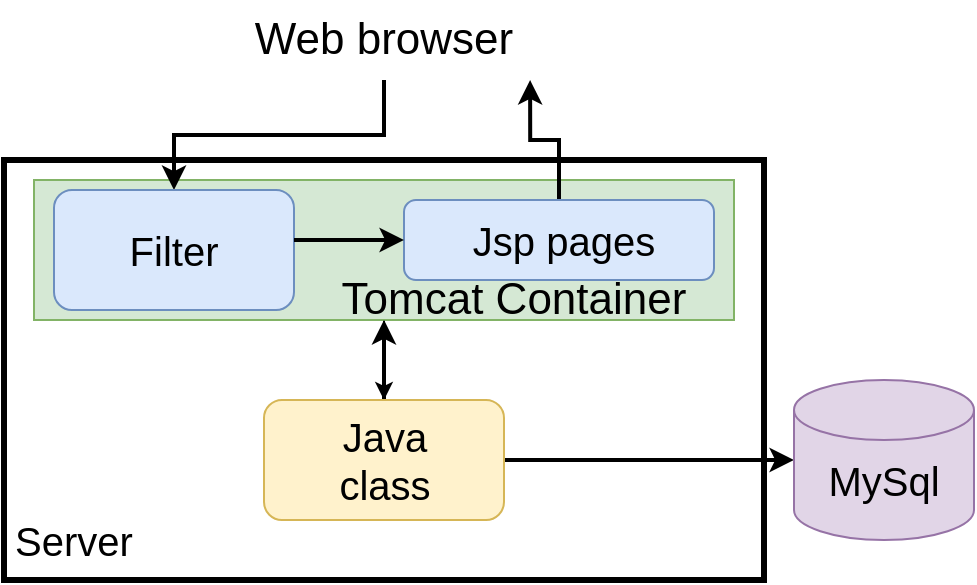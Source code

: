 <mxfile version="14.1.2" type="github">
  <diagram id="5YX6uhkvyJYAJJAbS7bX" name="Tomcat app arch">
    <mxGraphModel dx="1171" dy="640" grid="1" gridSize="10" guides="1" tooltips="1" connect="1" arrows="1" fold="1" page="1" pageScale="1" pageWidth="850" pageHeight="1100" math="0" shadow="0">
      <root>
        <mxCell id="0" />
        <mxCell id="1" parent="0" />
        <mxCell id="KYAVkuJgPmjabkFd_LSZ-15" value="" style="rounded=0;whiteSpace=wrap;html=1;fontSize=20;strokeWidth=3;" vertex="1" parent="1">
          <mxGeometry x="255" y="150" width="380" height="210" as="geometry" />
        </mxCell>
        <mxCell id="KYAVkuJgPmjabkFd_LSZ-9" style="edgeStyle=orthogonalEdgeStyle;rounded=0;orthogonalLoop=1;jettySize=auto;html=1;fontSize=22;" edge="1" parent="1" source="KYAVkuJgPmjabkFd_LSZ-1" target="KYAVkuJgPmjabkFd_LSZ-10">
          <mxGeometry relative="1" as="geometry">
            <mxPoint x="445" y="270" as="targetPoint" />
          </mxGeometry>
        </mxCell>
        <mxCell id="KYAVkuJgPmjabkFd_LSZ-11" style="edgeStyle=orthogonalEdgeStyle;rounded=0;orthogonalLoop=1;jettySize=auto;html=1;fontSize=20;" edge="1" parent="1" source="KYAVkuJgPmjabkFd_LSZ-1">
          <mxGeometry relative="1" as="geometry">
            <mxPoint x="445" y="270" as="targetPoint" />
          </mxGeometry>
        </mxCell>
        <mxCell id="KYAVkuJgPmjabkFd_LSZ-1" value="" style="rounded=0;whiteSpace=wrap;html=1;fillColor=#d5e8d4;strokeColor=#82b366;" vertex="1" parent="1">
          <mxGeometry x="270" y="160" width="350" height="70" as="geometry" />
        </mxCell>
        <mxCell id="KYAVkuJgPmjabkFd_LSZ-24" style="edgeStyle=orthogonalEdgeStyle;rounded=0;orthogonalLoop=1;jettySize=auto;html=1;entryX=0.5;entryY=0;entryDx=0;entryDy=0;fontSize=20;strokeWidth=2;" edge="1" parent="1" source="KYAVkuJgPmjabkFd_LSZ-2" target="KYAVkuJgPmjabkFd_LSZ-17">
          <mxGeometry relative="1" as="geometry" />
        </mxCell>
        <mxCell id="KYAVkuJgPmjabkFd_LSZ-2" value="Web browser" style="text;html=1;strokeColor=none;fillColor=none;align=center;verticalAlign=middle;whiteSpace=wrap;rounded=0;fontSize=22;" vertex="1" parent="1">
          <mxGeometry x="315" y="70" width="260" height="40" as="geometry" />
        </mxCell>
        <mxCell id="KYAVkuJgPmjabkFd_LSZ-6" value="Tomcat Container" style="text;html=1;strokeColor=none;fillColor=none;align=center;verticalAlign=middle;whiteSpace=wrap;rounded=0;fontSize=22;" vertex="1" parent="1">
          <mxGeometry x="400" y="210" width="220" height="20" as="geometry" />
        </mxCell>
        <mxCell id="KYAVkuJgPmjabkFd_LSZ-8" style="edgeStyle=orthogonalEdgeStyle;rounded=0;orthogonalLoop=1;jettySize=auto;html=1;entryX=0.5;entryY=1;entryDx=0;entryDy=0;fontSize=22;strokeWidth=2;" edge="1" parent="1" source="KYAVkuJgPmjabkFd_LSZ-7" target="KYAVkuJgPmjabkFd_LSZ-1">
          <mxGeometry relative="1" as="geometry" />
        </mxCell>
        <mxCell id="KYAVkuJgPmjabkFd_LSZ-14" style="edgeStyle=orthogonalEdgeStyle;rounded=0;orthogonalLoop=1;jettySize=auto;html=1;entryX=0;entryY=0.5;entryDx=0;entryDy=0;entryPerimeter=0;fontSize=20;strokeWidth=2;" edge="1" parent="1" source="KYAVkuJgPmjabkFd_LSZ-7" target="KYAVkuJgPmjabkFd_LSZ-12">
          <mxGeometry relative="1" as="geometry" />
        </mxCell>
        <mxCell id="KYAVkuJgPmjabkFd_LSZ-7" value="" style="rounded=1;whiteSpace=wrap;html=1;fontSize=22;fillColor=#fff2cc;strokeColor=#d6b656;" vertex="1" parent="1">
          <mxGeometry x="385" y="270" width="120" height="60" as="geometry" />
        </mxCell>
        <mxCell id="KYAVkuJgPmjabkFd_LSZ-10" value="Java class" style="text;html=1;strokeColor=none;fillColor=none;align=center;verticalAlign=middle;whiteSpace=wrap;rounded=0;fontSize=20;" vertex="1" parent="1">
          <mxGeometry x="427.5" y="290" width="35" height="20" as="geometry" />
        </mxCell>
        <mxCell id="KYAVkuJgPmjabkFd_LSZ-12" value="" style="shape=cylinder3;whiteSpace=wrap;html=1;boundedLbl=1;backgroundOutline=1;size=15;fontSize=20;fillColor=#e1d5e7;strokeColor=#9673a6;" vertex="1" parent="1">
          <mxGeometry x="650" y="260" width="90" height="80" as="geometry" />
        </mxCell>
        <mxCell id="KYAVkuJgPmjabkFd_LSZ-13" value="MySql" style="text;html=1;strokeColor=none;fillColor=none;align=center;verticalAlign=middle;whiteSpace=wrap;rounded=0;fontSize=20;" vertex="1" parent="1">
          <mxGeometry x="675" y="300" width="40" height="20" as="geometry" />
        </mxCell>
        <mxCell id="KYAVkuJgPmjabkFd_LSZ-16" value="Server" style="text;html=1;strokeColor=none;fillColor=none;align=center;verticalAlign=middle;whiteSpace=wrap;rounded=0;fontSize=20;" vertex="1" parent="1">
          <mxGeometry x="270" y="330" width="40" height="20" as="geometry" />
        </mxCell>
        <mxCell id="KYAVkuJgPmjabkFd_LSZ-17" value="" style="rounded=1;whiteSpace=wrap;html=1;strokeWidth=1;fontSize=20;fillColor=#dae8fc;strokeColor=#6c8ebf;" vertex="1" parent="1">
          <mxGeometry x="280" y="165" width="120" height="60" as="geometry" />
        </mxCell>
        <mxCell id="KYAVkuJgPmjabkFd_LSZ-18" value="Filter" style="text;html=1;strokeColor=none;fillColor=none;align=center;verticalAlign=middle;whiteSpace=wrap;rounded=0;fontSize=20;" vertex="1" parent="1">
          <mxGeometry x="320" y="185" width="40" height="20" as="geometry" />
        </mxCell>
        <mxCell id="KYAVkuJgPmjabkFd_LSZ-23" style="edgeStyle=orthogonalEdgeStyle;rounded=0;orthogonalLoop=1;jettySize=auto;html=1;entryX=0.781;entryY=1.001;entryDx=0;entryDy=0;entryPerimeter=0;fontSize=20;strokeWidth=2;" edge="1" parent="1" source="KYAVkuJgPmjabkFd_LSZ-20" target="KYAVkuJgPmjabkFd_LSZ-2">
          <mxGeometry relative="1" as="geometry" />
        </mxCell>
        <mxCell id="KYAVkuJgPmjabkFd_LSZ-20" value="" style="rounded=1;whiteSpace=wrap;html=1;strokeWidth=1;fillColor=#dae8fc;fontSize=20;strokeColor=#6c8ebf;" vertex="1" parent="1">
          <mxGeometry x="455" y="170" width="155" height="40" as="geometry" />
        </mxCell>
        <mxCell id="KYAVkuJgPmjabkFd_LSZ-21" value="Jsp pages" style="text;html=1;strokeColor=none;fillColor=none;align=center;verticalAlign=middle;whiteSpace=wrap;rounded=0;fontSize=20;" vertex="1" parent="1">
          <mxGeometry x="470" y="180" width="130" height="20" as="geometry" />
        </mxCell>
        <mxCell id="KYAVkuJgPmjabkFd_LSZ-22" value="" style="endArrow=classic;html=1;fontSize=20;entryX=0;entryY=0.5;entryDx=0;entryDy=0;strokeWidth=2;" edge="1" parent="1" target="KYAVkuJgPmjabkFd_LSZ-20">
          <mxGeometry width="50" height="50" relative="1" as="geometry">
            <mxPoint x="400" y="190" as="sourcePoint" />
            <mxPoint x="450" y="165" as="targetPoint" />
          </mxGeometry>
        </mxCell>
      </root>
    </mxGraphModel>
  </diagram>
</mxfile>
